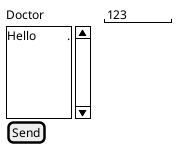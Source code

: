 @startsalt

{
Doctor  | "  123   "
{SI
Hello          .
    .
    .
    .
    .
}
[Send] 
}


@endsalt
